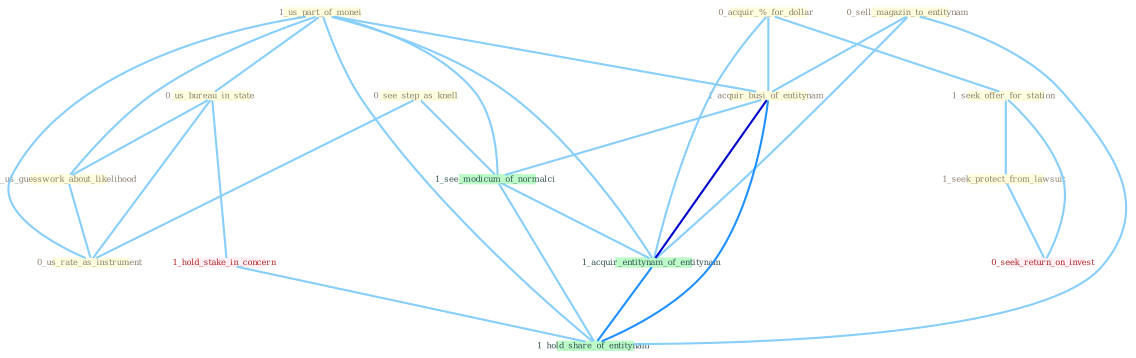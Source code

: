 Graph G{ 
    node
    [shape=polygon,style=filled,width=.5,height=.06,color="#BDFCC9",fixedsize=true,fontsize=4,
    fontcolor="#2f4f4f"];
    {node
    [color="#ffffe0", fontcolor="#8b7d6b"] "1_us_part_of_monei " "0_us_bureau_in_state " "1_us_guesswork_about_likelihood " "0_sell_magazin_to_entitynam " "0_see_step_as_knell " "0_acquir_%_for_dollar " "1_seek_offer_for_station " "1_seek_protect_from_lawsuit " "1_acquir_busi_of_entitynam " "0_us_rate_as_instrument "}
{node [color="#fff0f5", fontcolor="#b22222"] "1_hold_stake_in_concern " "0_seek_return_on_invest "}
edge [color="#B0E2FF"];

	"1_us_part_of_monei " -- "0_us_bureau_in_state " [w="1", color="#87cefa" ];
	"1_us_part_of_monei " -- "1_us_guesswork_about_likelihood " [w="1", color="#87cefa" ];
	"1_us_part_of_monei " -- "1_acquir_busi_of_entitynam " [w="1", color="#87cefa" ];
	"1_us_part_of_monei " -- "0_us_rate_as_instrument " [w="1", color="#87cefa" ];
	"1_us_part_of_monei " -- "1_see_modicum_of_normalci " [w="1", color="#87cefa" ];
	"1_us_part_of_monei " -- "1_acquir_entitynam_of_entitynam " [w="1", color="#87cefa" ];
	"1_us_part_of_monei " -- "1_hold_share_of_entitynam " [w="1", color="#87cefa" ];
	"0_us_bureau_in_state " -- "1_us_guesswork_about_likelihood " [w="1", color="#87cefa" ];
	"0_us_bureau_in_state " -- "0_us_rate_as_instrument " [w="1", color="#87cefa" ];
	"0_us_bureau_in_state " -- "1_hold_stake_in_concern " [w="1", color="#87cefa" ];
	"1_us_guesswork_about_likelihood " -- "0_us_rate_as_instrument " [w="1", color="#87cefa" ];
	"0_sell_magazin_to_entitynam " -- "1_acquir_busi_of_entitynam " [w="1", color="#87cefa" ];
	"0_sell_magazin_to_entitynam " -- "1_acquir_entitynam_of_entitynam " [w="1", color="#87cefa" ];
	"0_sell_magazin_to_entitynam " -- "1_hold_share_of_entitynam " [w="1", color="#87cefa" ];
	"0_see_step_as_knell " -- "0_us_rate_as_instrument " [w="1", color="#87cefa" ];
	"0_see_step_as_knell " -- "1_see_modicum_of_normalci " [w="1", color="#87cefa" ];
	"0_acquir_%_for_dollar " -- "1_seek_offer_for_station " [w="1", color="#87cefa" ];
	"0_acquir_%_for_dollar " -- "1_acquir_busi_of_entitynam " [w="1", color="#87cefa" ];
	"0_acquir_%_for_dollar " -- "1_acquir_entitynam_of_entitynam " [w="1", color="#87cefa" ];
	"1_seek_offer_for_station " -- "1_seek_protect_from_lawsuit " [w="1", color="#87cefa" ];
	"1_seek_offer_for_station " -- "0_seek_return_on_invest " [w="1", color="#87cefa" ];
	"1_seek_protect_from_lawsuit " -- "0_seek_return_on_invest " [w="1", color="#87cefa" ];
	"1_acquir_busi_of_entitynam " -- "1_see_modicum_of_normalci " [w="1", color="#87cefa" ];
	"1_acquir_busi_of_entitynam " -- "1_acquir_entitynam_of_entitynam " [w="3", color="#0000cd" , len=0.6];
	"1_acquir_busi_of_entitynam " -- "1_hold_share_of_entitynam " [w="2", color="#1e90ff" , len=0.8];
	"1_hold_stake_in_concern " -- "1_hold_share_of_entitynam " [w="1", color="#87cefa" ];
	"1_see_modicum_of_normalci " -- "1_acquir_entitynam_of_entitynam " [w="1", color="#87cefa" ];
	"1_see_modicum_of_normalci " -- "1_hold_share_of_entitynam " [w="1", color="#87cefa" ];
	"1_acquir_entitynam_of_entitynam " -- "1_hold_share_of_entitynam " [w="2", color="#1e90ff" , len=0.8];
}